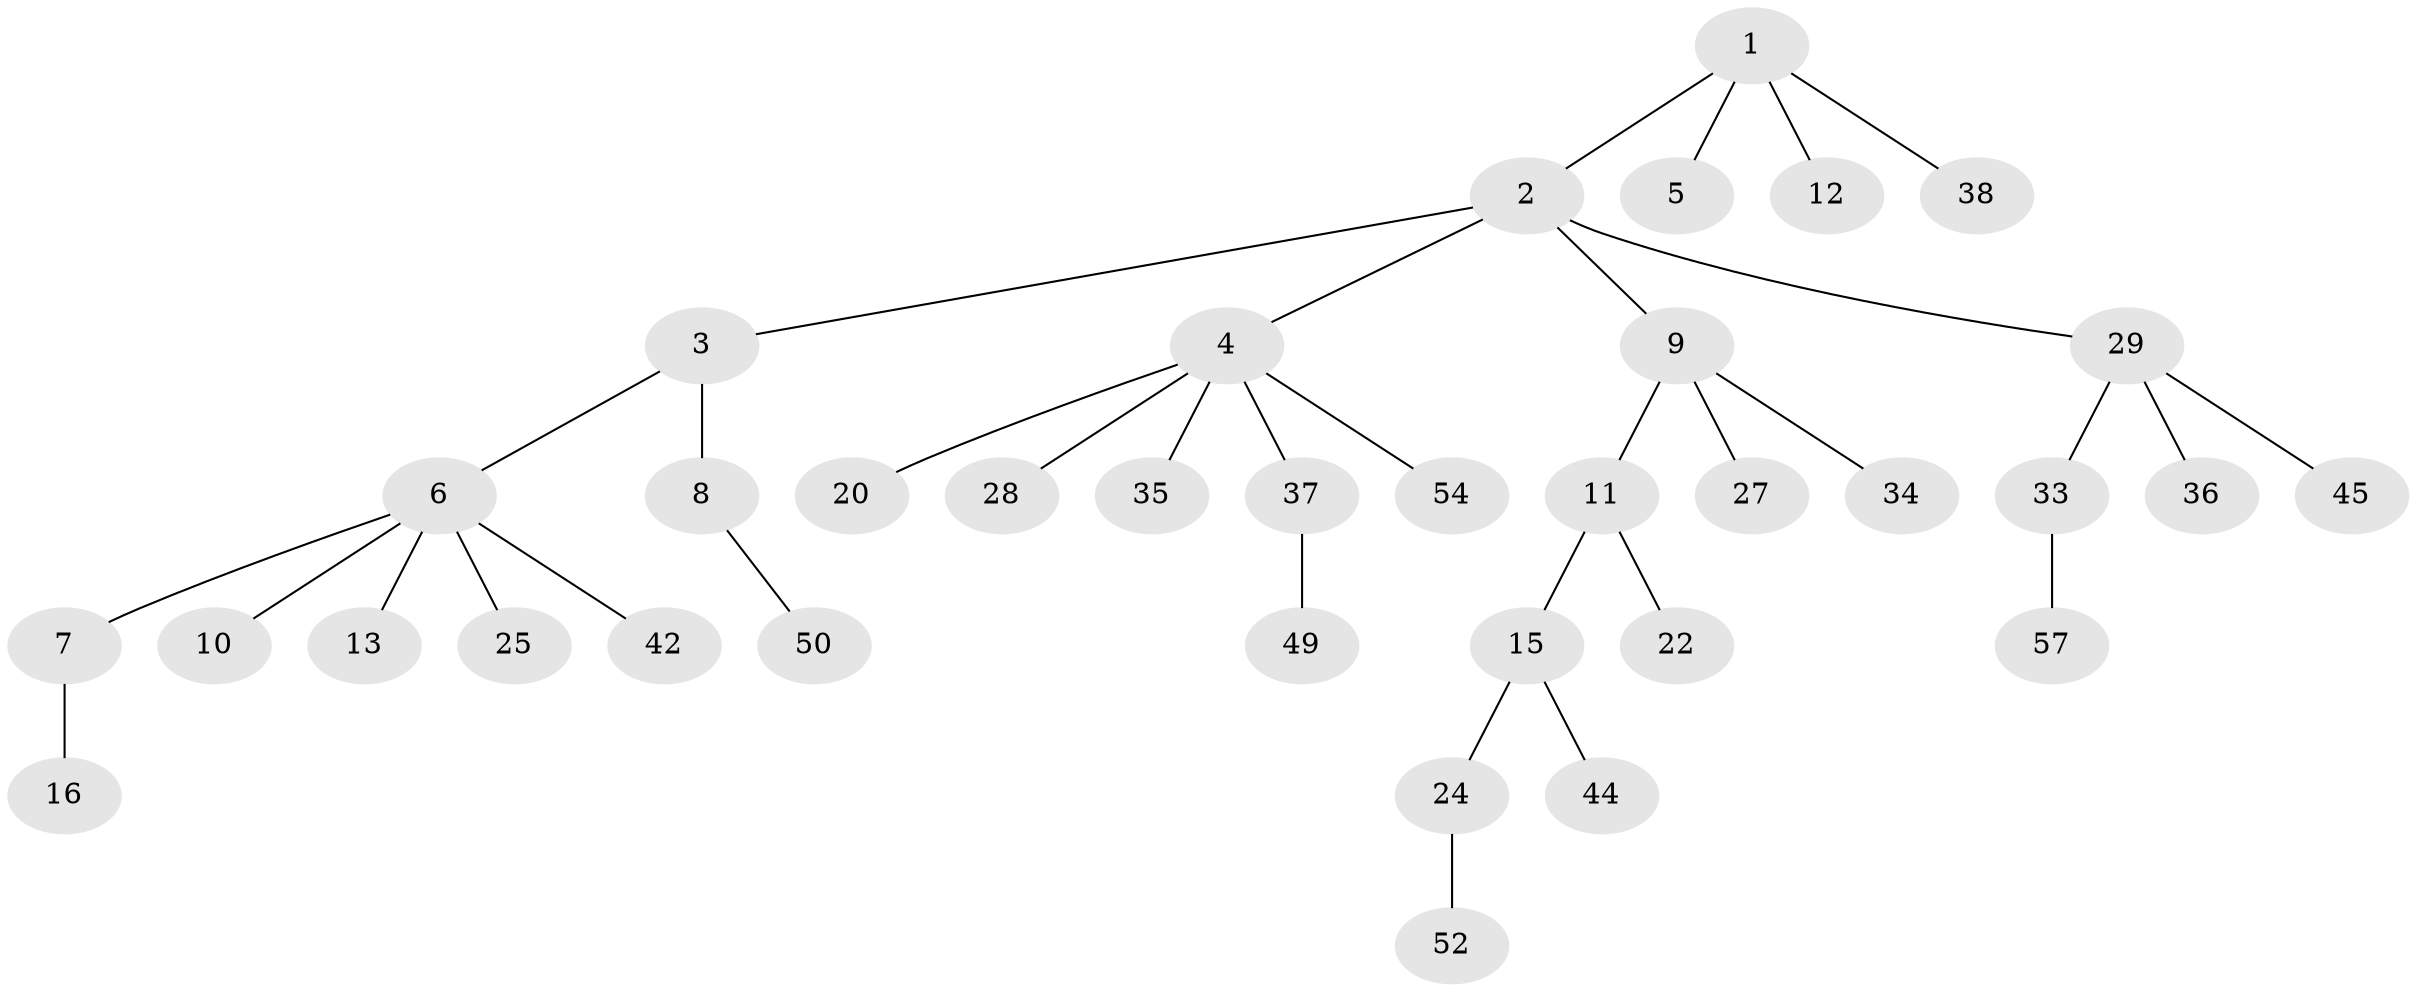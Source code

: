 // original degree distribution, {5: 0.07017543859649122, 4: 0.05263157894736842, 6: 0.017543859649122806, 1: 0.49122807017543857, 3: 0.07017543859649122, 2: 0.2982456140350877}
// Generated by graph-tools (version 1.1) at 2025/11/02/27/25 16:11:25]
// undirected, 36 vertices, 35 edges
graph export_dot {
graph [start="1"]
  node [color=gray90,style=filled];
  1 [super="+21"];
  2 [super="+23"];
  3 [super="+30"];
  4 [super="+18"];
  5;
  6 [super="+14"];
  7 [super="+17"];
  8 [super="+26"];
  9 [super="+41"];
  10;
  11 [super="+48"];
  12 [super="+39"];
  13;
  15 [super="+19"];
  16 [super="+55"];
  20 [super="+51"];
  22 [super="+43"];
  24 [super="+47"];
  25 [super="+32"];
  27;
  28;
  29 [super="+31"];
  33 [super="+40"];
  34 [super="+46"];
  35;
  36;
  37;
  38;
  42;
  44;
  45;
  49 [super="+53"];
  50 [super="+56"];
  52;
  54;
  57;
  1 -- 2;
  1 -- 5;
  1 -- 12;
  1 -- 38;
  2 -- 3;
  2 -- 4;
  2 -- 9;
  2 -- 29;
  3 -- 6;
  3 -- 8;
  4 -- 20;
  4 -- 28;
  4 -- 37;
  4 -- 54;
  4 -- 35;
  6 -- 7;
  6 -- 10;
  6 -- 13;
  6 -- 25;
  6 -- 42;
  7 -- 16;
  8 -- 50;
  9 -- 11;
  9 -- 27;
  9 -- 34;
  11 -- 15;
  11 -- 22;
  15 -- 24;
  15 -- 44;
  24 -- 52;
  29 -- 33;
  29 -- 36;
  29 -- 45;
  33 -- 57;
  37 -- 49;
}
